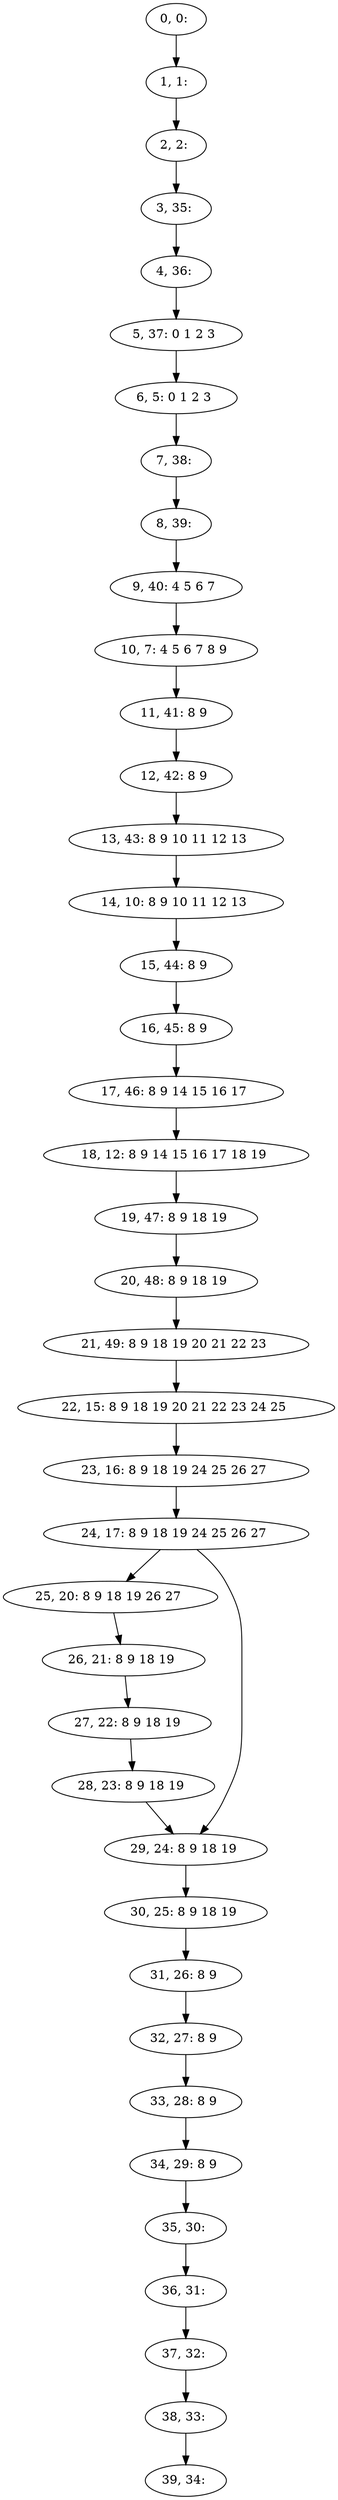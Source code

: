 digraph G {
0[label="0, 0: "];
1[label="1, 1: "];
2[label="2, 2: "];
3[label="3, 35: "];
4[label="4, 36: "];
5[label="5, 37: 0 1 2 3 "];
6[label="6, 5: 0 1 2 3 "];
7[label="7, 38: "];
8[label="8, 39: "];
9[label="9, 40: 4 5 6 7 "];
10[label="10, 7: 4 5 6 7 8 9 "];
11[label="11, 41: 8 9 "];
12[label="12, 42: 8 9 "];
13[label="13, 43: 8 9 10 11 12 13 "];
14[label="14, 10: 8 9 10 11 12 13 "];
15[label="15, 44: 8 9 "];
16[label="16, 45: 8 9 "];
17[label="17, 46: 8 9 14 15 16 17 "];
18[label="18, 12: 8 9 14 15 16 17 18 19 "];
19[label="19, 47: 8 9 18 19 "];
20[label="20, 48: 8 9 18 19 "];
21[label="21, 49: 8 9 18 19 20 21 22 23 "];
22[label="22, 15: 8 9 18 19 20 21 22 23 24 25 "];
23[label="23, 16: 8 9 18 19 24 25 26 27 "];
24[label="24, 17: 8 9 18 19 24 25 26 27 "];
25[label="25, 20: 8 9 18 19 26 27 "];
26[label="26, 21: 8 9 18 19 "];
27[label="27, 22: 8 9 18 19 "];
28[label="28, 23: 8 9 18 19 "];
29[label="29, 24: 8 9 18 19 "];
30[label="30, 25: 8 9 18 19 "];
31[label="31, 26: 8 9 "];
32[label="32, 27: 8 9 "];
33[label="33, 28: 8 9 "];
34[label="34, 29: 8 9 "];
35[label="35, 30: "];
36[label="36, 31: "];
37[label="37, 32: "];
38[label="38, 33: "];
39[label="39, 34: "];
0->1 ;
1->2 ;
2->3 ;
3->4 ;
4->5 ;
5->6 ;
6->7 ;
7->8 ;
8->9 ;
9->10 ;
10->11 ;
11->12 ;
12->13 ;
13->14 ;
14->15 ;
15->16 ;
16->17 ;
17->18 ;
18->19 ;
19->20 ;
20->21 ;
21->22 ;
22->23 ;
23->24 ;
24->25 ;
24->29 ;
25->26 ;
26->27 ;
27->28 ;
28->29 ;
29->30 ;
30->31 ;
31->32 ;
32->33 ;
33->34 ;
34->35 ;
35->36 ;
36->37 ;
37->38 ;
38->39 ;
}

